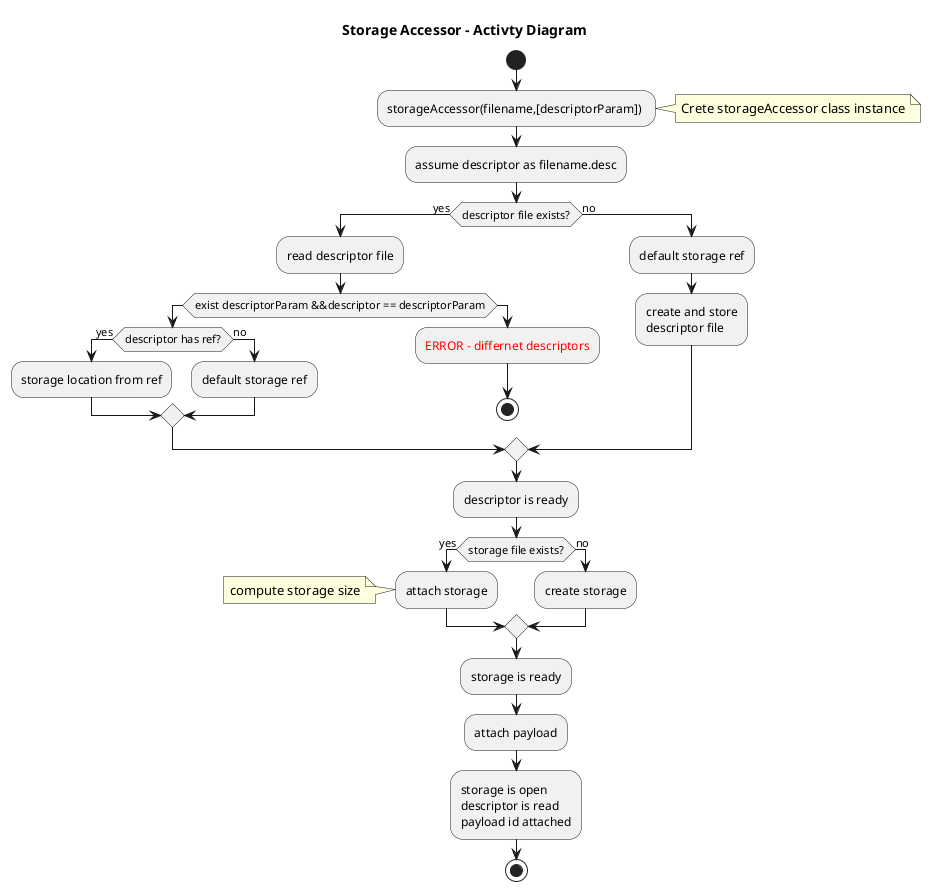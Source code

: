 @startuml

title Storage Accessor - Activty Diagram


start

:storageAccessor(filename,[descriptorParam]) ;
note right: Crete storageAccessor class instance

:assume descriptor as filename.desc;

if (descriptor file exists?) then (yes)
  :read descriptor file;
  if (exist descriptorParam &&descriptor == descriptorParam)
    if (descriptor has ref?) then (yes)
      :storage location from ref;
    else (no)
      :default storage ref;
    endif
  else
    :<color:red>ERROR - differnet descriptors;
    stop
  endif
else (no)
  :default storage ref;
  :create and store
  descriptor file;
endif

:descriptor is ready;

if (storage file exists?) then (yes)
  :attach storage;
  note left: compute storage size
else (no)
  :create storage;
endif

:storage is ready;

:attach payload;


:storage is open
descriptor is read
payload id attached;

stop

@enduml